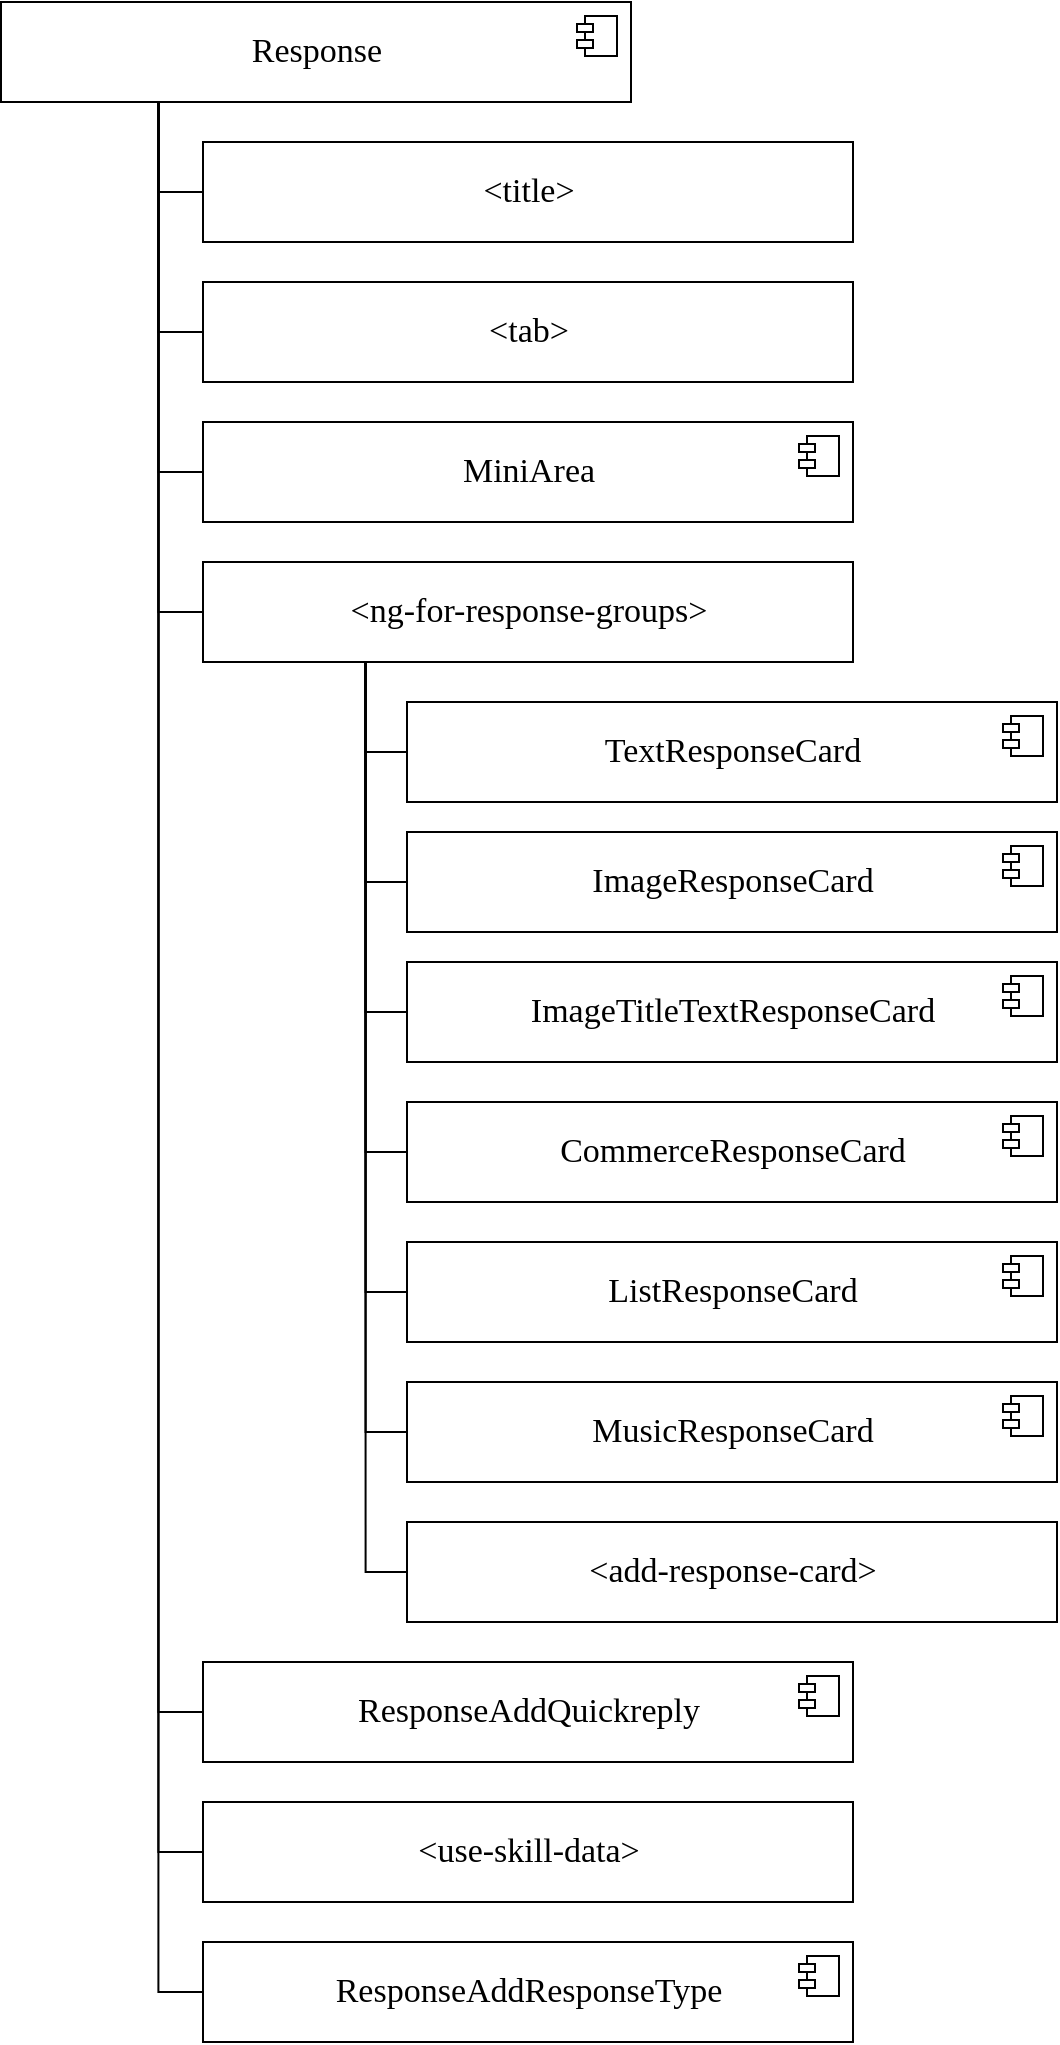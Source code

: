 <mxfile version="10.6.9" type="github"><diagram name="AS IS" id="3HfvE6_46yRzhCIZZ8sb"><mxGraphModel dx="798" dy="775" grid="1" gridSize="10" guides="1" tooltips="1" connect="1" arrows="1" fold="1" page="1" pageScale="1" pageWidth="827" pageHeight="1169" math="0" shadow="0"><root><mxCell id="C_EwebrJXPCAS9xZJQM0-0"/><mxCell id="C_EwebrJXPCAS9xZJQM0-1" parent="C_EwebrJXPCAS9xZJQM0-0"/><mxCell id="C_EwebrJXPCAS9xZJQM0-2" value="&lt;span style=&quot;font-size: 17px;&quot;&gt;MiniArea&lt;/span&gt;" style="html=1;fontStyle=0;fontFamily=Verdana;fontSize=17;" parent="C_EwebrJXPCAS9xZJQM0-1" vertex="1"><mxGeometry x="156.5" y="250" width="325" height="50" as="geometry"/></mxCell><mxCell id="C_EwebrJXPCAS9xZJQM0-3" value="" style="shape=component;jettyWidth=8;jettyHeight=4;fontSize=17;" parent="C_EwebrJXPCAS9xZJQM0-2" vertex="1"><mxGeometry x="1" width="20" height="20" relative="1" as="geometry"><mxPoint x="-27" y="7" as="offset"/></mxGeometry></mxCell><mxCell id="C_EwebrJXPCAS9xZJQM0-4" value="&amp;lt;title&amp;gt;&lt;br style=&quot;font-size: 17px;&quot;&gt;" style="html=1;fontFamily=Verdana;fontSize=17;" parent="C_EwebrJXPCAS9xZJQM0-1" vertex="1"><mxGeometry x="156.5" y="110" width="325" height="50" as="geometry"/></mxCell><mxCell id="C_EwebrJXPCAS9xZJQM0-5" value="&amp;lt;tab&amp;gt;&lt;br style=&quot;font-size: 17px;&quot;&gt;" style="html=1;fontFamily=Verdana;fontSize=17;" parent="C_EwebrJXPCAS9xZJQM0-1" vertex="1"><mxGeometry x="156.5" y="180" width="325" height="50" as="geometry"/></mxCell><mxCell id="C_EwebrJXPCAS9xZJQM0-46" style="edgeStyle=orthogonalEdgeStyle;rounded=0;orthogonalLoop=1;jettySize=auto;html=1;exitX=0.25;exitY=1;exitDx=0;exitDy=0;entryX=0;entryY=0.5;entryDx=0;entryDy=0;endArrow=none;endFill=0;fontFamily=Verdana;fontSize=17;" parent="C_EwebrJXPCAS9xZJQM0-1" source="C_EwebrJXPCAS9xZJQM0-13" target="C_EwebrJXPCAS9xZJQM0-4" edge="1"><mxGeometry relative="1" as="geometry"/></mxCell><mxCell id="C_EwebrJXPCAS9xZJQM0-47" style="edgeStyle=orthogonalEdgeStyle;rounded=0;orthogonalLoop=1;jettySize=auto;html=1;exitX=0.25;exitY=1;exitDx=0;exitDy=0;entryX=0;entryY=0.5;entryDx=0;entryDy=0;endArrow=none;endFill=0;fontFamily=Verdana;fontSize=17;" parent="C_EwebrJXPCAS9xZJQM0-1" source="C_EwebrJXPCAS9xZJQM0-13" target="C_EwebrJXPCAS9xZJQM0-5" edge="1"><mxGeometry relative="1" as="geometry"/></mxCell><mxCell id="C_EwebrJXPCAS9xZJQM0-48" style="edgeStyle=orthogonalEdgeStyle;rounded=0;orthogonalLoop=1;jettySize=auto;html=1;exitX=0.25;exitY=1;exitDx=0;exitDy=0;entryX=0;entryY=0.5;entryDx=0;entryDy=0;endArrow=none;endFill=0;fontFamily=Verdana;fontSize=17;" parent="C_EwebrJXPCAS9xZJQM0-1" source="C_EwebrJXPCAS9xZJQM0-13" target="C_EwebrJXPCAS9xZJQM0-2" edge="1"><mxGeometry relative="1" as="geometry"/></mxCell><mxCell id="C_EwebrJXPCAS9xZJQM0-49" style="edgeStyle=orthogonalEdgeStyle;rounded=0;orthogonalLoop=1;jettySize=auto;html=1;exitX=0.25;exitY=1;exitDx=0;exitDy=0;entryX=0;entryY=0.5;entryDx=0;entryDy=0;endArrow=none;endFill=0;fontFamily=Verdana;fontSize=17;" parent="C_EwebrJXPCAS9xZJQM0-1" source="C_EwebrJXPCAS9xZJQM0-13" target="C_EwebrJXPCAS9xZJQM0-22" edge="1"><mxGeometry relative="1" as="geometry"/></mxCell><mxCell id="C_EwebrJXPCAS9xZJQM0-50" style="edgeStyle=orthogonalEdgeStyle;rounded=0;orthogonalLoop=1;jettySize=auto;html=1;exitX=0.25;exitY=1;exitDx=0;exitDy=0;entryX=0;entryY=0.5;entryDx=0;entryDy=0;endArrow=none;endFill=0;fontFamily=Verdana;fontSize=17;" parent="C_EwebrJXPCAS9xZJQM0-1" source="C_EwebrJXPCAS9xZJQM0-13" target="C_EwebrJXPCAS9xZJQM0-36" edge="1"><mxGeometry relative="1" as="geometry"/></mxCell><mxCell id="C_EwebrJXPCAS9xZJQM0-51" style="edgeStyle=orthogonalEdgeStyle;rounded=0;orthogonalLoop=1;jettySize=auto;html=1;exitX=0.25;exitY=1;exitDx=0;exitDy=0;entryX=0;entryY=0.5;entryDx=0;entryDy=0;endArrow=none;endFill=0;fontFamily=Verdana;fontSize=17;" parent="C_EwebrJXPCAS9xZJQM0-1" source="C_EwebrJXPCAS9xZJQM0-13" target="C_EwebrJXPCAS9xZJQM0-38" edge="1"><mxGeometry relative="1" as="geometry"/></mxCell><mxCell id="C_EwebrJXPCAS9xZJQM0-52" style="edgeStyle=orthogonalEdgeStyle;rounded=0;orthogonalLoop=1;jettySize=auto;html=1;exitX=0.25;exitY=1;exitDx=0;exitDy=0;entryX=0;entryY=0.5;entryDx=0;entryDy=0;endArrow=none;endFill=0;fontFamily=Verdana;fontSize=17;" parent="C_EwebrJXPCAS9xZJQM0-1" source="C_EwebrJXPCAS9xZJQM0-13" target="C_EwebrJXPCAS9xZJQM0-39" edge="1"><mxGeometry relative="1" as="geometry"/></mxCell><mxCell id="C_EwebrJXPCAS9xZJQM0-13" value="&lt;span style=&quot;font-size: 17px;&quot;&gt;Response&lt;br style=&quot;font-size: 17px;&quot;&gt;&lt;/span&gt;" style="html=1;fontStyle=0;fontFamily=Verdana;fontSize=17;" parent="C_EwebrJXPCAS9xZJQM0-1" vertex="1"><mxGeometry x="55.5" y="40" width="315" height="50" as="geometry"/></mxCell><mxCell id="C_EwebrJXPCAS9xZJQM0-14" value="" style="shape=component;jettyWidth=8;jettyHeight=4;fontSize=17;" parent="C_EwebrJXPCAS9xZJQM0-13" vertex="1"><mxGeometry x="1" width="20" height="20" relative="1" as="geometry"><mxPoint x="-27" y="7" as="offset"/></mxGeometry></mxCell><mxCell id="C_EwebrJXPCAS9xZJQM0-15" style="edgeStyle=orthogonalEdgeStyle;rounded=0;orthogonalLoop=1;jettySize=auto;html=1;exitX=0.25;exitY=1;exitDx=0;exitDy=0;entryX=0;entryY=0.5;entryDx=0;entryDy=0;fontFamily=Verdana;endArrow=none;endFill=0;fontSize=17;" parent="C_EwebrJXPCAS9xZJQM0-1" source="C_EwebrJXPCAS9xZJQM0-22" target="C_EwebrJXPCAS9xZJQM0-23" edge="1"><mxGeometry relative="1" as="geometry"/></mxCell><mxCell id="C_EwebrJXPCAS9xZJQM0-16" style="edgeStyle=orthogonalEdgeStyle;rounded=0;orthogonalLoop=1;jettySize=auto;html=1;exitX=0.25;exitY=1;exitDx=0;exitDy=0;endArrow=none;endFill=0;fontFamily=Verdana;entryX=0;entryY=0.5;entryDx=0;entryDy=0;fontSize=17;" parent="C_EwebrJXPCAS9xZJQM0-1" source="C_EwebrJXPCAS9xZJQM0-22" target="C_EwebrJXPCAS9xZJQM0-25" edge="1"><mxGeometry relative="1" as="geometry"><mxPoint x="246.5" y="480" as="targetPoint"/></mxGeometry></mxCell><mxCell id="C_EwebrJXPCAS9xZJQM0-17" style="edgeStyle=orthogonalEdgeStyle;rounded=0;orthogonalLoop=1;jettySize=auto;html=1;exitX=0.25;exitY=1;exitDx=0;exitDy=0;entryX=0;entryY=0.5;entryDx=0;entryDy=0;endArrow=none;endFill=0;fontFamily=Verdana;fontSize=17;" parent="C_EwebrJXPCAS9xZJQM0-1" source="C_EwebrJXPCAS9xZJQM0-22" target="C_EwebrJXPCAS9xZJQM0-27" edge="1"><mxGeometry relative="1" as="geometry"/></mxCell><mxCell id="C_EwebrJXPCAS9xZJQM0-18" style="edgeStyle=orthogonalEdgeStyle;rounded=0;orthogonalLoop=1;jettySize=auto;html=1;exitX=0.25;exitY=1;exitDx=0;exitDy=0;entryX=0;entryY=0.5;entryDx=0;entryDy=0;endArrow=none;endFill=0;fontFamily=Verdana;fontSize=17;" parent="C_EwebrJXPCAS9xZJQM0-1" source="C_EwebrJXPCAS9xZJQM0-22" target="C_EwebrJXPCAS9xZJQM0-29" edge="1"><mxGeometry relative="1" as="geometry"/></mxCell><mxCell id="C_EwebrJXPCAS9xZJQM0-19" style="edgeStyle=orthogonalEdgeStyle;rounded=0;orthogonalLoop=1;jettySize=auto;html=1;exitX=0.25;exitY=1;exitDx=0;exitDy=0;entryX=0;entryY=0.5;entryDx=0;entryDy=0;endArrow=none;endFill=0;fontFamily=Verdana;fontSize=17;" parent="C_EwebrJXPCAS9xZJQM0-1" source="C_EwebrJXPCAS9xZJQM0-22" target="C_EwebrJXPCAS9xZJQM0-31" edge="1"><mxGeometry relative="1" as="geometry"/></mxCell><mxCell id="C_EwebrJXPCAS9xZJQM0-20" style="edgeStyle=orthogonalEdgeStyle;rounded=0;orthogonalLoop=1;jettySize=auto;html=1;exitX=0.25;exitY=1;exitDx=0;exitDy=0;entryX=0;entryY=0.5;entryDx=0;entryDy=0;endArrow=none;endFill=0;fontFamily=Verdana;fontSize=17;" parent="C_EwebrJXPCAS9xZJQM0-1" source="C_EwebrJXPCAS9xZJQM0-22" target="C_EwebrJXPCAS9xZJQM0-33" edge="1"><mxGeometry relative="1" as="geometry"/></mxCell><mxCell id="C_EwebrJXPCAS9xZJQM0-21" style="edgeStyle=orthogonalEdgeStyle;rounded=0;orthogonalLoop=1;jettySize=auto;html=1;exitX=0.25;exitY=1;exitDx=0;exitDy=0;entryX=0;entryY=0.5;entryDx=0;entryDy=0;endArrow=none;endFill=0;fontFamily=Verdana;fontSize=17;" parent="C_EwebrJXPCAS9xZJQM0-1" source="C_EwebrJXPCAS9xZJQM0-22" target="C_EwebrJXPCAS9xZJQM0-35" edge="1"><mxGeometry relative="1" as="geometry"/></mxCell><mxCell id="C_EwebrJXPCAS9xZJQM0-22" value="&lt;span style=&quot;font-size: 17px;&quot;&gt;&amp;lt;ng-for-response-groups&amp;gt;&lt;/span&gt;&lt;br style=&quot;font-size: 17px;&quot;&gt;" style="html=1;fontFamily=Verdana;fontSize=17;" parent="C_EwebrJXPCAS9xZJQM0-1" vertex="1"><mxGeometry x="156.5" y="320" width="325" height="50" as="geometry"/></mxCell><mxCell id="C_EwebrJXPCAS9xZJQM0-23" value="&lt;span style=&quot;font-size: 17px&quot;&gt;TextResponseCard&lt;/span&gt;" style="html=1;fontStyle=0;fontFamily=Verdana;flipV=1;flipH=1;fontSize=17;" parent="C_EwebrJXPCAS9xZJQM0-1" vertex="1"><mxGeometry x="258.5" y="390" width="325" height="50" as="geometry"/></mxCell><mxCell id="C_EwebrJXPCAS9xZJQM0-24" value="" style="shape=component;jettyWidth=8;jettyHeight=4;fontSize=17;" parent="C_EwebrJXPCAS9xZJQM0-23" vertex="1"><mxGeometry x="1" width="20" height="20" relative="1" as="geometry"><mxPoint x="-27" y="7" as="offset"/></mxGeometry></mxCell><mxCell id="C_EwebrJXPCAS9xZJQM0-25" value="&lt;span style=&quot;font-size: 17px&quot;&gt;Image&lt;/span&gt;ResponseCard" style="html=1;fontStyle=0;fontFamily=Verdana;flipV=1;flipH=1;fontSize=17;" parent="C_EwebrJXPCAS9xZJQM0-1" vertex="1"><mxGeometry x="258.5" y="455" width="325" height="50" as="geometry"/></mxCell><mxCell id="C_EwebrJXPCAS9xZJQM0-26" value="" style="shape=component;jettyWidth=8;jettyHeight=4;fontSize=17;" parent="C_EwebrJXPCAS9xZJQM0-25" vertex="1"><mxGeometry x="1" width="20" height="20" relative="1" as="geometry"><mxPoint x="-27" y="7" as="offset"/></mxGeometry></mxCell><mxCell id="C_EwebrJXPCAS9xZJQM0-27" value="&lt;span style=&quot;font-size: 17px&quot;&gt;ImageTitleText&lt;/span&gt;ResponseCard" style="html=1;fontStyle=0;fontFamily=Verdana;flipV=1;flipH=1;fontSize=17;" parent="C_EwebrJXPCAS9xZJQM0-1" vertex="1"><mxGeometry x="258.5" y="520" width="325" height="50" as="geometry"/></mxCell><mxCell id="C_EwebrJXPCAS9xZJQM0-28" value="" style="shape=component;jettyWidth=8;jettyHeight=4;fontSize=17;" parent="C_EwebrJXPCAS9xZJQM0-27" vertex="1"><mxGeometry x="1" width="20" height="20" relative="1" as="geometry"><mxPoint x="-27" y="7" as="offset"/></mxGeometry></mxCell><mxCell id="C_EwebrJXPCAS9xZJQM0-29" value="&lt;span style=&quot;font-size: 17px&quot;&gt;Commerce&lt;/span&gt;ResponseCard" style="html=1;fontStyle=0;fontFamily=Verdana;flipV=1;flipH=1;fontSize=17;" parent="C_EwebrJXPCAS9xZJQM0-1" vertex="1"><mxGeometry x="258.5" y="590" width="325" height="50" as="geometry"/></mxCell><mxCell id="C_EwebrJXPCAS9xZJQM0-30" value="" style="shape=component;jettyWidth=8;jettyHeight=4;fontSize=17;" parent="C_EwebrJXPCAS9xZJQM0-29" vertex="1"><mxGeometry x="1" width="20" height="20" relative="1" as="geometry"><mxPoint x="-27" y="7" as="offset"/></mxGeometry></mxCell><mxCell id="C_EwebrJXPCAS9xZJQM0-31" value="&lt;span style=&quot;font-size: 17px;&quot;&gt;ListResponseCard&lt;/span&gt;" style="html=1;fontStyle=0;fontFamily=Verdana;flipV=1;flipH=1;fontSize=17;" parent="C_EwebrJXPCAS9xZJQM0-1" vertex="1"><mxGeometry x="258.5" y="660" width="325" height="50" as="geometry"/></mxCell><mxCell id="C_EwebrJXPCAS9xZJQM0-32" value="" style="shape=component;jettyWidth=8;jettyHeight=4;fontSize=17;" parent="C_EwebrJXPCAS9xZJQM0-31" vertex="1"><mxGeometry x="1" width="20" height="20" relative="1" as="geometry"><mxPoint x="-27" y="7" as="offset"/></mxGeometry></mxCell><mxCell id="C_EwebrJXPCAS9xZJQM0-33" value="&lt;span style=&quot;font-size: 17px&quot;&gt;Music&lt;/span&gt;ResponseCard" style="html=1;fontStyle=0;fontFamily=Verdana;flipV=1;flipH=1;fontSize=17;" parent="C_EwebrJXPCAS9xZJQM0-1" vertex="1"><mxGeometry x="258.5" y="730" width="325" height="50" as="geometry"/></mxCell><mxCell id="C_EwebrJXPCAS9xZJQM0-34" value="" style="shape=component;jettyWidth=8;jettyHeight=4;fontSize=17;" parent="C_EwebrJXPCAS9xZJQM0-33" vertex="1"><mxGeometry x="1" width="20" height="20" relative="1" as="geometry"><mxPoint x="-27" y="7" as="offset"/></mxGeometry></mxCell><mxCell id="C_EwebrJXPCAS9xZJQM0-35" value="&amp;lt;add-response-card&amp;gt;&lt;br style=&quot;font-size: 17px;&quot;&gt;" style="html=1;fontFamily=Verdana;flipV=1;flipH=1;fontSize=17;" parent="C_EwebrJXPCAS9xZJQM0-1" vertex="1"><mxGeometry x="258.5" y="800" width="325" height="50" as="geometry"/></mxCell><mxCell id="C_EwebrJXPCAS9xZJQM0-36" value="&lt;span style=&quot;font-size: 17px;&quot;&gt;ResponseAddQuickreply&lt;/span&gt;" style="html=1;fontStyle=0;fontFamily=Verdana;flipV=1;flipH=1;fontSize=17;" parent="C_EwebrJXPCAS9xZJQM0-1" vertex="1"><mxGeometry x="156.5" y="870" width="325" height="50" as="geometry"/></mxCell><mxCell id="C_EwebrJXPCAS9xZJQM0-37" value="" style="shape=component;jettyWidth=8;jettyHeight=4;fontSize=17;" parent="C_EwebrJXPCAS9xZJQM0-36" vertex="1"><mxGeometry x="1" width="20" height="20" relative="1" as="geometry"><mxPoint x="-27" y="7" as="offset"/></mxGeometry></mxCell><mxCell id="C_EwebrJXPCAS9xZJQM0-38" value="&amp;lt;use-skill-data&amp;gt;&lt;br style=&quot;font-size: 17px;&quot;&gt;" style="html=1;fontFamily=Verdana;fontSize=17;" parent="C_EwebrJXPCAS9xZJQM0-1" vertex="1"><mxGeometry x="156.5" y="940" width="325" height="50" as="geometry"/></mxCell><mxCell id="C_EwebrJXPCAS9xZJQM0-39" value="&lt;span style=&quot;font-size: 17px;&quot;&gt;ResponseAddResponseType&lt;/span&gt;" style="html=1;fontStyle=0;fontFamily=Verdana;flipV=1;flipH=1;fontSize=17;" parent="C_EwebrJXPCAS9xZJQM0-1" vertex="1"><mxGeometry x="156.5" y="1010" width="325" height="50" as="geometry"/></mxCell><mxCell id="C_EwebrJXPCAS9xZJQM0-40" value="" style="shape=component;jettyWidth=8;jettyHeight=4;fontSize=17;" parent="C_EwebrJXPCAS9xZJQM0-39" vertex="1"><mxGeometry x="1" width="20" height="20" relative="1" as="geometry"><mxPoint x="-27" y="7" as="offset"/></mxGeometry></mxCell></root></mxGraphModel></diagram><diagram name="TO BE" id="PssyAX-9d5EXJJjArD_S"><mxGraphModel dx="798" dy="775" grid="1" gridSize="10" guides="1" tooltips="1" connect="1" arrows="1" fold="1" page="1" pageScale="1" pageWidth="827" pageHeight="1169" math="0" shadow="0"><root><mxCell id="zNJ1NleIrz4jMXVlFYS5-0"/><mxCell id="zNJ1NleIrz4jMXVlFYS5-1" parent="zNJ1NleIrz4jMXVlFYS5-0"/><mxCell id="eaghP2yT5dSXYUvo6fkD-29" style="edgeStyle=orthogonalEdgeStyle;rounded=0;orthogonalLoop=1;jettySize=auto;html=1;exitX=0;exitY=0.75;exitDx=0;exitDy=0;entryX=0;entryY=0.5;entryDx=0;entryDy=0;endArrow=block;endFill=1;fontFamily=Verdana;fontSize=17;dashed=1;curved=1;" parent="zNJ1NleIrz4jMXVlFYS5-1" source="zNJ1NleIrz4jMXVlFYS5-2" target="zNJ1NleIrz4jMXVlFYS5-44" edge="1"><mxGeometry relative="1" as="geometry"/></mxCell><mxCell id="zNJ1NleIrz4jMXVlFYS5-2" value="&lt;span style=&quot;font-size: 17px&quot;&gt;KakaoMiniResponse&lt;/span&gt;" style="html=1;fontStyle=0;fontFamily=Verdana;fontSize=17;" parent="zNJ1NleIrz4jMXVlFYS5-1" vertex="1"><mxGeometry x="156.5" y="250" width="325" height="50" as="geometry"/></mxCell><mxCell id="zNJ1NleIrz4jMXVlFYS5-3" value="" style="shape=component;jettyWidth=8;jettyHeight=4;fontSize=17;" parent="zNJ1NleIrz4jMXVlFYS5-2" vertex="1"><mxGeometry x="1" width="20" height="20" relative="1" as="geometry"><mxPoint x="-27" y="7" as="offset"/></mxGeometry></mxCell><mxCell id="zNJ1NleIrz4jMXVlFYS5-4" value="&amp;lt;title&amp;gt;&lt;br style=&quot;font-size: 17px;&quot;&gt;" style="html=1;fontFamily=Verdana;fontSize=17;" parent="zNJ1NleIrz4jMXVlFYS5-1" vertex="1"><mxGeometry x="156.5" y="110" width="325" height="50" as="geometry"/></mxCell><mxCell id="zNJ1NleIrz4jMXVlFYS5-5" value="&amp;lt;tab&amp;gt;&lt;br style=&quot;font-size: 17px;&quot;&gt;" style="html=1;fontFamily=Verdana;fontSize=17;" parent="zNJ1NleIrz4jMXVlFYS5-1" vertex="1"><mxGeometry x="156.5" y="180" width="325" height="50" as="geometry"/></mxCell><mxCell id="zNJ1NleIrz4jMXVlFYS5-6" style="edgeStyle=orthogonalEdgeStyle;rounded=0;orthogonalLoop=1;jettySize=auto;html=1;exitX=0.25;exitY=1;exitDx=0;exitDy=0;entryX=0;entryY=0.5;entryDx=0;entryDy=0;endArrow=none;endFill=0;fontFamily=Verdana;fontSize=17;" parent="zNJ1NleIrz4jMXVlFYS5-1" source="zNJ1NleIrz4jMXVlFYS5-13" target="zNJ1NleIrz4jMXVlFYS5-4" edge="1"><mxGeometry relative="1" as="geometry"/></mxCell><mxCell id="zNJ1NleIrz4jMXVlFYS5-7" style="edgeStyle=orthogonalEdgeStyle;rounded=0;orthogonalLoop=1;jettySize=auto;html=1;exitX=0.25;exitY=1;exitDx=0;exitDy=0;entryX=0;entryY=0.5;entryDx=0;entryDy=0;endArrow=none;endFill=0;fontFamily=Verdana;fontSize=17;" parent="zNJ1NleIrz4jMXVlFYS5-1" source="zNJ1NleIrz4jMXVlFYS5-13" target="zNJ1NleIrz4jMXVlFYS5-5" edge="1"><mxGeometry relative="1" as="geometry"/></mxCell><mxCell id="zNJ1NleIrz4jMXVlFYS5-8" style="edgeStyle=orthogonalEdgeStyle;rounded=0;orthogonalLoop=1;jettySize=auto;html=1;exitX=0.25;exitY=1;exitDx=0;exitDy=0;entryX=0;entryY=0.5;entryDx=0;entryDy=0;endArrow=none;endFill=0;fontFamily=Verdana;fontSize=17;" parent="zNJ1NleIrz4jMXVlFYS5-1" source="zNJ1NleIrz4jMXVlFYS5-13" target="zNJ1NleIrz4jMXVlFYS5-2" edge="1"><mxGeometry relative="1" as="geometry"/></mxCell><mxCell id="zNJ1NleIrz4jMXVlFYS5-43" style="edgeStyle=orthogonalEdgeStyle;rounded=0;orthogonalLoop=1;jettySize=auto;html=1;exitX=0.25;exitY=1;exitDx=0;exitDy=0;entryX=0;entryY=0.5;entryDx=0;entryDy=0;endArrow=none;endFill=0;fontFamily=Verdana;fontSize=17;" parent="zNJ1NleIrz4jMXVlFYS5-1" source="zNJ1NleIrz4jMXVlFYS5-13" target="zNJ1NleIrz4jMXVlFYS5-41" edge="1"><mxGeometry relative="1" as="geometry"/></mxCell><mxCell id="zNJ1NleIrz4jMXVlFYS5-13" value="&lt;span style=&quot;font-size: 17px;&quot;&gt;Response&lt;br style=&quot;font-size: 17px;&quot;&gt;&lt;/span&gt;" style="html=1;fontStyle=0;fontFamily=Verdana;fontSize=17;" parent="zNJ1NleIrz4jMXVlFYS5-1" vertex="1"><mxGeometry x="55.5" y="40" width="315" height="50" as="geometry"/></mxCell><mxCell id="zNJ1NleIrz4jMXVlFYS5-14" value="" style="shape=component;jettyWidth=8;jettyHeight=4;fontSize=17;" parent="zNJ1NleIrz4jMXVlFYS5-13" vertex="1"><mxGeometry x="1" width="20" height="20" relative="1" as="geometry"><mxPoint x="-27" y="7" as="offset"/></mxGeometry></mxCell><mxCell id="zNJ1NleIrz4jMXVlFYS5-23" value="&lt;span style=&quot;font-size: 17px&quot;&gt;TextResponseCard&lt;/span&gt;" style="html=1;fontStyle=0;fontFamily=Verdana;flipV=1;flipH=1;fontSize=17;" parent="zNJ1NleIrz4jMXVlFYS5-1" vertex="1"><mxGeometry x="156.5" y="1380" width="325" height="50" as="geometry"/></mxCell><mxCell id="zNJ1NleIrz4jMXVlFYS5-24" value="" style="shape=component;jettyWidth=8;jettyHeight=4;fontSize=17;" parent="zNJ1NleIrz4jMXVlFYS5-23" vertex="1"><mxGeometry x="1" width="20" height="20" relative="1" as="geometry"><mxPoint x="-27" y="7" as="offset"/></mxGeometry></mxCell><mxCell id="zNJ1NleIrz4jMXVlFYS5-25" value="&lt;span style=&quot;font-size: 17px&quot;&gt;Image&lt;/span&gt;ResponseCard" style="html=1;fontStyle=0;fontFamily=Verdana;flipV=1;flipH=1;fontSize=17;" parent="zNJ1NleIrz4jMXVlFYS5-1" vertex="1"><mxGeometry x="156.5" y="1445" width="325" height="50" as="geometry"/></mxCell><mxCell id="zNJ1NleIrz4jMXVlFYS5-26" value="" style="shape=component;jettyWidth=8;jettyHeight=4;fontSize=17;" parent="zNJ1NleIrz4jMXVlFYS5-25" vertex="1"><mxGeometry x="1" width="20" height="20" relative="1" as="geometry"><mxPoint x="-27" y="7" as="offset"/></mxGeometry></mxCell><mxCell id="zNJ1NleIrz4jMXVlFYS5-27" value="&lt;span style=&quot;font-size: 17px&quot;&gt;ImageTitleText&lt;/span&gt;ResponseCard" style="html=1;fontStyle=0;fontFamily=Verdana;flipV=1;flipH=1;fontSize=17;" parent="zNJ1NleIrz4jMXVlFYS5-1" vertex="1"><mxGeometry x="156.5" y="1510" width="325" height="50" as="geometry"/></mxCell><mxCell id="zNJ1NleIrz4jMXVlFYS5-28" value="" style="shape=component;jettyWidth=8;jettyHeight=4;fontSize=17;" parent="zNJ1NleIrz4jMXVlFYS5-27" vertex="1"><mxGeometry x="1" width="20" height="20" relative="1" as="geometry"><mxPoint x="-27" y="7" as="offset"/></mxGeometry></mxCell><mxCell id="zNJ1NleIrz4jMXVlFYS5-29" value="&lt;span style=&quot;font-size: 17px&quot;&gt;Commerce&lt;/span&gt;ResponseCard" style="html=1;fontStyle=0;fontFamily=Verdana;flipV=1;flipH=1;fontSize=17;" parent="zNJ1NleIrz4jMXVlFYS5-1" vertex="1"><mxGeometry x="156.5" y="1580" width="325" height="50" as="geometry"/></mxCell><mxCell id="zNJ1NleIrz4jMXVlFYS5-30" value="" style="shape=component;jettyWidth=8;jettyHeight=4;fontSize=17;" parent="zNJ1NleIrz4jMXVlFYS5-29" vertex="1"><mxGeometry x="1" width="20" height="20" relative="1" as="geometry"><mxPoint x="-27" y="7" as="offset"/></mxGeometry></mxCell><mxCell id="zNJ1NleIrz4jMXVlFYS5-31" value="&lt;span style=&quot;font-size: 17px;&quot;&gt;ListResponseCard&lt;/span&gt;" style="html=1;fontStyle=0;fontFamily=Verdana;flipV=1;flipH=1;fontSize=17;" parent="zNJ1NleIrz4jMXVlFYS5-1" vertex="1"><mxGeometry x="156.5" y="1650" width="325" height="50" as="geometry"/></mxCell><mxCell id="zNJ1NleIrz4jMXVlFYS5-32" value="" style="shape=component;jettyWidth=8;jettyHeight=4;fontSize=17;" parent="zNJ1NleIrz4jMXVlFYS5-31" vertex="1"><mxGeometry x="1" width="20" height="20" relative="1" as="geometry"><mxPoint x="-27" y="7" as="offset"/></mxGeometry></mxCell><mxCell id="zNJ1NleIrz4jMXVlFYS5-33" value="&lt;span style=&quot;font-size: 17px&quot;&gt;Music&lt;/span&gt;ResponseCard" style="html=1;fontStyle=0;fontFamily=Verdana;flipV=1;flipH=1;fontSize=17;" parent="zNJ1NleIrz4jMXVlFYS5-1" vertex="1"><mxGeometry x="156.5" y="1720" width="325" height="50" as="geometry"/></mxCell><mxCell id="zNJ1NleIrz4jMXVlFYS5-34" value="" style="shape=component;jettyWidth=8;jettyHeight=4;fontSize=17;" parent="zNJ1NleIrz4jMXVlFYS5-33" vertex="1"><mxGeometry x="1" width="20" height="20" relative="1" as="geometry"><mxPoint x="-27" y="7" as="offset"/></mxGeometry></mxCell><mxCell id="zNJ1NleIrz4jMXVlFYS5-35" value="&amp;lt;add-response-card&amp;gt;&lt;br style=&quot;font-size: 17px;&quot;&gt;" style="html=1;fontFamily=Verdana;flipV=1;flipH=1;fontSize=17;" parent="zNJ1NleIrz4jMXVlFYS5-1" vertex="1"><mxGeometry x="156.5" y="1790" width="325" height="50" as="geometry"/></mxCell><mxCell id="eaghP2yT5dSXYUvo6fkD-36" style="edgeStyle=orthogonalEdgeStyle;curved=1;rounded=0;orthogonalLoop=1;jettySize=auto;html=1;exitX=0;exitY=0.75;exitDx=0;exitDy=0;entryX=0;entryY=0.5;entryDx=0;entryDy=0;dashed=1;endArrow=block;endFill=1;fontFamily=Verdana;fontSize=17;" parent="zNJ1NleIrz4jMXVlFYS5-1" source="zNJ1NleIrz4jMXVlFYS5-41" target="zNJ1NleIrz4jMXVlFYS5-50" edge="1"><mxGeometry relative="1" as="geometry"><Array as="points"><mxPoint x="20" y="358"/><mxPoint x="20" y="645"/></Array></mxGeometry></mxCell><mxCell id="zNJ1NleIrz4jMXVlFYS5-41" value="&lt;span style=&quot;font-size: 17px&quot;&gt;KakaoTalkResponse&lt;/span&gt;" style="html=1;fontStyle=0;fontFamily=Verdana;fontSize=17;" parent="zNJ1NleIrz4jMXVlFYS5-1" vertex="1"><mxGeometry x="156.5" y="320" width="325" height="50" as="geometry"/></mxCell><mxCell id="zNJ1NleIrz4jMXVlFYS5-42" value="" style="shape=component;jettyWidth=8;jettyHeight=4;fontSize=17;" parent="zNJ1NleIrz4jMXVlFYS5-41" vertex="1"><mxGeometry x="1" width="20" height="20" relative="1" as="geometry"><mxPoint x="-27" y="7" as="offset"/></mxGeometry></mxCell><mxCell id="eaghP2yT5dSXYUvo6fkD-13" style="edgeStyle=orthogonalEdgeStyle;rounded=0;orthogonalLoop=1;jettySize=auto;html=1;exitX=0.25;exitY=1;exitDx=0;exitDy=0;entryX=0;entryY=0.5;entryDx=0;entryDy=0;endArrow=none;endFill=0;fontFamily=Verdana;fontSize=17;" parent="zNJ1NleIrz4jMXVlFYS5-1" source="zNJ1NleIrz4jMXVlFYS5-44" target="zNJ1NleIrz4jMXVlFYS5-46" edge="1"><mxGeometry relative="1" as="geometry"/></mxCell><mxCell id="eaghP2yT5dSXYUvo6fkD-14" style="edgeStyle=orthogonalEdgeStyle;rounded=0;orthogonalLoop=1;jettySize=auto;html=1;exitX=0.25;exitY=1;exitDx=0;exitDy=0;entryX=0;entryY=0.5;entryDx=0;entryDy=0;endArrow=none;endFill=0;fontFamily=Verdana;fontSize=17;" parent="zNJ1NleIrz4jMXVlFYS5-1" source="zNJ1NleIrz4jMXVlFYS5-44" target="zNJ1NleIrz4jMXVlFYS5-48" edge="1"><mxGeometry relative="1" as="geometry"/></mxCell><mxCell id="zNJ1NleIrz4jMXVlFYS5-44" value="&lt;span style=&quot;font-size: 17px&quot;&gt;KakaoMiniResponse&lt;/span&gt;" style="html=1;fontStyle=0;fontFamily=Verdana;fontSize=17;" parent="zNJ1NleIrz4jMXVlFYS5-1" vertex="1"><mxGeometry x="55.5" y="400" width="325" height="50" as="geometry"/></mxCell><mxCell id="zNJ1NleIrz4jMXVlFYS5-45" value="" style="shape=component;jettyWidth=8;jettyHeight=4;fontSize=17;" parent="zNJ1NleIrz4jMXVlFYS5-44" vertex="1"><mxGeometry x="1" width="20" height="20" relative="1" as="geometry"><mxPoint x="-27" y="7" as="offset"/></mxGeometry></mxCell><mxCell id="zNJ1NleIrz4jMXVlFYS5-46" value="MiniAreaNew" style="html=1;fontStyle=0;fontFamily=Verdana;fontSize=17;" parent="zNJ1NleIrz4jMXVlFYS5-1" vertex="1"><mxGeometry x="156.5" y="470" width="335" height="50" as="geometry"/></mxCell><mxCell id="zNJ1NleIrz4jMXVlFYS5-47" value="" style="shape=component;jettyWidth=8;jettyHeight=4;fontSize=17;" parent="zNJ1NleIrz4jMXVlFYS5-46" vertex="1"><mxGeometry x="1" width="20" height="20" relative="1" as="geometry"><mxPoint x="-27" y="7" as="offset"/></mxGeometry></mxCell><mxCell id="zNJ1NleIrz4jMXVlFYS5-48" value="MiniAreaItem&lt;br&gt;" style="html=1;fontStyle=0;fontFamily=Verdana;fontSize=17;" parent="zNJ1NleIrz4jMXVlFYS5-1" vertex="1"><mxGeometry x="157" y="538" width="334" height="50" as="geometry"/></mxCell><mxCell id="zNJ1NleIrz4jMXVlFYS5-49" value="" style="shape=component;jettyWidth=8;jettyHeight=4;fontSize=17;" parent="zNJ1NleIrz4jMXVlFYS5-48" vertex="1"><mxGeometry x="1" width="20" height="20" relative="1" as="geometry"><mxPoint x="-27" y="7" as="offset"/></mxGeometry></mxCell><mxCell id="eaghP2yT5dSXYUvo6fkD-15" style="edgeStyle=orthogonalEdgeStyle;rounded=0;orthogonalLoop=1;jettySize=auto;html=1;exitX=0.25;exitY=1;exitDx=0;exitDy=0;entryX=0;entryY=0.5;entryDx=0;entryDy=0;endArrow=none;endFill=0;fontFamily=Verdana;fontSize=17;" parent="zNJ1NleIrz4jMXVlFYS5-1" source="zNJ1NleIrz4jMXVlFYS5-50" target="zNJ1NleIrz4jMXVlFYS5-52" edge="1"><mxGeometry relative="1" as="geometry"/></mxCell><mxCell id="eaghP2yT5dSXYUvo6fkD-16" style="edgeStyle=orthogonalEdgeStyle;rounded=0;orthogonalLoop=1;jettySize=auto;html=1;exitX=0.25;exitY=1;exitDx=0;exitDy=0;entryX=0;entryY=0.5;entryDx=0;entryDy=0;endArrow=none;endFill=0;fontFamily=Verdana;fontSize=17;" parent="zNJ1NleIrz4jMXVlFYS5-1" source="zNJ1NleIrz4jMXVlFYS5-50" target="zNJ1NleIrz4jMXVlFYS5-54" edge="1"><mxGeometry relative="1" as="geometry"/></mxCell><mxCell id="eaghP2yT5dSXYUvo6fkD-17" style="edgeStyle=orthogonalEdgeStyle;rounded=0;orthogonalLoop=1;jettySize=auto;html=1;exitX=0.25;exitY=1;exitDx=0;exitDy=0;entryX=0;entryY=0.5;entryDx=0;entryDy=0;endArrow=none;endFill=0;fontFamily=Verdana;fontSize=17;" parent="zNJ1NleIrz4jMXVlFYS5-1" source="zNJ1NleIrz4jMXVlFYS5-50" target="eaghP2yT5dSXYUvo6fkD-0" edge="1"><mxGeometry relative="1" as="geometry"/></mxCell><mxCell id="zNJ1NleIrz4jMXVlFYS5-50" value="&lt;span style=&quot;font-size: 17px&quot;&gt;KakaoTalkResponse&lt;/span&gt;" style="html=1;fontStyle=0;fontFamily=Verdana;fontSize=17;" parent="zNJ1NleIrz4jMXVlFYS5-1" vertex="1"><mxGeometry x="55.5" y="620" width="325" height="50" as="geometry"/></mxCell><mxCell id="zNJ1NleIrz4jMXVlFYS5-51" value="" style="shape=component;jettyWidth=8;jettyHeight=4;fontSize=17;" parent="zNJ1NleIrz4jMXVlFYS5-50" vertex="1"><mxGeometry x="1" width="20" height="20" relative="1" as="geometry"><mxPoint x="-27" y="7" as="offset"/></mxGeometry></mxCell><mxCell id="eaghP2yT5dSXYUvo6fkD-34" style="edgeStyle=orthogonalEdgeStyle;curved=1;rounded=0;orthogonalLoop=1;jettySize=auto;html=1;exitX=0;exitY=0.75;exitDx=0;exitDy=0;entryX=0;entryY=0.5;entryDx=0;entryDy=0;dashed=1;endArrow=block;endFill=1;fontFamily=Verdana;fontSize=17;" parent="zNJ1NleIrz4jMXVlFYS5-1" source="zNJ1NleIrz4jMXVlFYS5-52" target="eaghP2yT5dSXYUvo6fkD-3" edge="1"><mxGeometry relative="1" as="geometry"/></mxCell><mxCell id="zNJ1NleIrz4jMXVlFYS5-52" value="&lt;span style=&quot;font-size: 17px&quot;&gt;ResponseGroups&lt;/span&gt;" style="html=1;fontStyle=0;fontFamily=Verdana;fontSize=17;" parent="zNJ1NleIrz4jMXVlFYS5-1" vertex="1"><mxGeometry x="156.5" y="695" width="325" height="50" as="geometry"/></mxCell><mxCell id="zNJ1NleIrz4jMXVlFYS5-53" value="" style="shape=component;jettyWidth=8;jettyHeight=4;fontSize=17;" parent="zNJ1NleIrz4jMXVlFYS5-52" vertex="1"><mxGeometry x="1" width="20" height="20" relative="1" as="geometry"><mxPoint x="-27" y="7" as="offset"/></mxGeometry></mxCell><mxCell id="zNJ1NleIrz4jMXVlFYS5-54" value="&lt;span style=&quot;font-size: 17px&quot;&gt;QuickReply&lt;/span&gt;" style="html=1;fontStyle=0;fontFamily=Verdana;fontSize=17;" parent="zNJ1NleIrz4jMXVlFYS5-1" vertex="1"><mxGeometry x="156.5" y="765" width="325" height="50" as="geometry"/></mxCell><mxCell id="zNJ1NleIrz4jMXVlFYS5-55" value="" style="shape=component;jettyWidth=8;jettyHeight=4;fontSize=17;" parent="zNJ1NleIrz4jMXVlFYS5-54" vertex="1"><mxGeometry x="1" width="20" height="20" relative="1" as="geometry"><mxPoint x="-27" y="7" as="offset"/></mxGeometry></mxCell><mxCell id="eaghP2yT5dSXYUvo6fkD-18" style="edgeStyle=orthogonalEdgeStyle;rounded=0;orthogonalLoop=1;jettySize=auto;html=1;exitX=0.25;exitY=1;exitDx=0;exitDy=0;entryX=0;entryY=0.5;entryDx=0;entryDy=0;endArrow=none;endFill=0;fontFamily=Verdana;fontSize=17;" parent="zNJ1NleIrz4jMXVlFYS5-1" source="eaghP2yT5dSXYUvo6fkD-0" target="eaghP2yT5dSXYUvo6fkD-2" edge="1"><mxGeometry relative="1" as="geometry"/></mxCell><mxCell id="eaghP2yT5dSXYUvo6fkD-0" value="&lt;span style=&quot;font-size: 17px&quot;&gt;ResponseTypePanel&lt;/span&gt;" style="html=1;fontStyle=0;fontFamily=Verdana;fontSize=17;" parent="zNJ1NleIrz4jMXVlFYS5-1" vertex="1"><mxGeometry x="156.5" y="835" width="325" height="50" as="geometry"/></mxCell><mxCell id="eaghP2yT5dSXYUvo6fkD-1" value="" style="shape=component;jettyWidth=8;jettyHeight=4;fontSize=17;" parent="eaghP2yT5dSXYUvo6fkD-0" vertex="1"><mxGeometry x="1" width="20" height="20" relative="1" as="geometry"><mxPoint x="-27" y="7" as="offset"/></mxGeometry></mxCell><mxCell id="eaghP2yT5dSXYUvo6fkD-2" value="&amp;lt;use-skill-data&amp;gt;&lt;br style=&quot;font-size: 17px&quot;&gt;" style="html=1;fontFamily=Verdana;fontSize=17;" parent="zNJ1NleIrz4jMXVlFYS5-1" vertex="1"><mxGeometry x="260" y="905" width="325" height="50" as="geometry"/></mxCell><mxCell id="eaghP2yT5dSXYUvo6fkD-19" style="edgeStyle=orthogonalEdgeStyle;rounded=0;orthogonalLoop=1;jettySize=auto;html=1;exitX=0.25;exitY=1;exitDx=0;exitDy=0;entryX=0;entryY=0.5;entryDx=0;entryDy=0;endArrow=none;endFill=0;fontFamily=Verdana;fontSize=17;" parent="zNJ1NleIrz4jMXVlFYS5-1" source="eaghP2yT5dSXYUvo6fkD-3" target="eaghP2yT5dSXYUvo6fkD-5" edge="1"><mxGeometry relative="1" as="geometry"/></mxCell><mxCell id="eaghP2yT5dSXYUvo6fkD-20" style="edgeStyle=orthogonalEdgeStyle;rounded=0;orthogonalLoop=1;jettySize=auto;html=1;exitX=0.25;exitY=1;exitDx=0;exitDy=0;entryX=0;entryY=0.5;entryDx=0;entryDy=0;endArrow=none;endFill=0;fontFamily=Verdana;fontSize=17;" parent="zNJ1NleIrz4jMXVlFYS5-1" source="eaghP2yT5dSXYUvo6fkD-3" target="eaghP2yT5dSXYUvo6fkD-7" edge="1"><mxGeometry relative="1" as="geometry"/></mxCell><mxCell id="eaghP2yT5dSXYUvo6fkD-21" style="edgeStyle=orthogonalEdgeStyle;rounded=0;orthogonalLoop=1;jettySize=auto;html=1;exitX=0.25;exitY=1;exitDx=0;exitDy=0;entryX=0;entryY=0.5;entryDx=0;entryDy=0;endArrow=none;endFill=0;fontFamily=Verdana;fontSize=17;" parent="zNJ1NleIrz4jMXVlFYS5-1" source="eaghP2yT5dSXYUvo6fkD-3" target="eaghP2yT5dSXYUvo6fkD-9" edge="1"><mxGeometry relative="1" as="geometry"/></mxCell><mxCell id="eaghP2yT5dSXYUvo6fkD-3" value="&lt;span style=&quot;font-size: 17px&quot;&gt;ResponseGroups&lt;/span&gt;" style="html=1;fontStyle=0;fontFamily=Verdana;fontSize=17;" parent="zNJ1NleIrz4jMXVlFYS5-1" vertex="1"><mxGeometry x="55.5" y="995" width="325" height="50" as="geometry"/></mxCell><mxCell id="eaghP2yT5dSXYUvo6fkD-4" value="" style="shape=component;jettyWidth=8;jettyHeight=4;fontSize=17;" parent="eaghP2yT5dSXYUvo6fkD-3" vertex="1"><mxGeometry x="1" width="20" height="20" relative="1" as="geometry"><mxPoint x="-27" y="7" as="offset"/></mxGeometry></mxCell><mxCell id="eaghP2yT5dSXYUvo6fkD-35" style="edgeStyle=orthogonalEdgeStyle;curved=1;rounded=0;orthogonalLoop=1;jettySize=auto;html=1;exitX=0;exitY=0.75;exitDx=0;exitDy=0;entryX=0;entryY=0.5;entryDx=0;entryDy=0;dashed=1;endArrow=block;endFill=1;fontFamily=Verdana;fontSize=17;" parent="zNJ1NleIrz4jMXVlFYS5-1" source="eaghP2yT5dSXYUvo6fkD-7" target="eaghP2yT5dSXYUvo6fkD-11" edge="1"><mxGeometry relative="1" as="geometry"/></mxCell><mxCell id="eaghP2yT5dSXYUvo6fkD-5" value="&lt;span style=&quot;font-size: 17px&quot;&gt;ResponseGroupSetting&lt;br&gt;&lt;/span&gt;" style="html=1;fontStyle=0;fontFamily=Verdana;fontSize=17;" parent="zNJ1NleIrz4jMXVlFYS5-1" vertex="1"><mxGeometry x="161.5" y="1075" width="325" height="50" as="geometry"/></mxCell><mxCell id="eaghP2yT5dSXYUvo6fkD-6" value="" style="shape=component;jettyWidth=8;jettyHeight=4;fontSize=17;" parent="eaghP2yT5dSXYUvo6fkD-5" vertex="1"><mxGeometry x="1" width="20" height="20" relative="1" as="geometry"><mxPoint x="-27" y="7" as="offset"/></mxGeometry></mxCell><mxCell id="eaghP2yT5dSXYUvo6fkD-7" value="&lt;span style=&quot;font-size: 17px&quot;&gt;ResponseCards&lt;br&gt;&lt;/span&gt;" style="html=1;fontStyle=0;fontFamily=Verdana;fontSize=17;" parent="zNJ1NleIrz4jMXVlFYS5-1" vertex="1"><mxGeometry x="162" y="1145" width="325" height="50" as="geometry"/></mxCell><mxCell id="eaghP2yT5dSXYUvo6fkD-8" value="" style="shape=component;jettyWidth=8;jettyHeight=4;fontSize=17;" parent="eaghP2yT5dSXYUvo6fkD-7" vertex="1"><mxGeometry x="1" width="20" height="20" relative="1" as="geometry"><mxPoint x="-27" y="7" as="offset"/></mxGeometry></mxCell><mxCell id="eaghP2yT5dSXYUvo6fkD-9" value="&lt;span style=&quot;font-size: 17px&quot;&gt;ResponseGroupPanel&lt;br&gt;&lt;/span&gt;" style="html=1;fontStyle=0;fontFamily=Verdana;fontSize=17;" parent="zNJ1NleIrz4jMXVlFYS5-1" vertex="1"><mxGeometry x="162" y="1215" width="325" height="50" as="geometry"/></mxCell><mxCell id="eaghP2yT5dSXYUvo6fkD-10" value="" style="shape=component;jettyWidth=8;jettyHeight=4;fontSize=17;" parent="eaghP2yT5dSXYUvo6fkD-9" vertex="1"><mxGeometry x="1" width="20" height="20" relative="1" as="geometry"><mxPoint x="-27" y="7" as="offset"/></mxGeometry></mxCell><mxCell id="eaghP2yT5dSXYUvo6fkD-22" style="edgeStyle=orthogonalEdgeStyle;rounded=0;orthogonalLoop=1;jettySize=auto;html=1;exitX=0.25;exitY=1;exitDx=0;exitDy=0;entryX=0;entryY=0.5;entryDx=0;entryDy=0;endArrow=none;endFill=0;fontFamily=Verdana;fontSize=17;" parent="zNJ1NleIrz4jMXVlFYS5-1" source="eaghP2yT5dSXYUvo6fkD-11" target="zNJ1NleIrz4jMXVlFYS5-23" edge="1"><mxGeometry relative="1" as="geometry"/></mxCell><mxCell id="eaghP2yT5dSXYUvo6fkD-23" style="edgeStyle=orthogonalEdgeStyle;rounded=0;orthogonalLoop=1;jettySize=auto;html=1;exitX=0.25;exitY=1;exitDx=0;exitDy=0;entryX=0;entryY=0.5;entryDx=0;entryDy=0;endArrow=none;endFill=0;fontFamily=Verdana;fontSize=17;" parent="zNJ1NleIrz4jMXVlFYS5-1" source="eaghP2yT5dSXYUvo6fkD-11" target="zNJ1NleIrz4jMXVlFYS5-25" edge="1"><mxGeometry relative="1" as="geometry"/></mxCell><mxCell id="eaghP2yT5dSXYUvo6fkD-24" style="edgeStyle=orthogonalEdgeStyle;rounded=0;orthogonalLoop=1;jettySize=auto;html=1;exitX=0.25;exitY=1;exitDx=0;exitDy=0;entryX=0;entryY=0.5;entryDx=0;entryDy=0;endArrow=none;endFill=0;fontFamily=Verdana;fontSize=17;" parent="zNJ1NleIrz4jMXVlFYS5-1" source="eaghP2yT5dSXYUvo6fkD-11" target="zNJ1NleIrz4jMXVlFYS5-27" edge="1"><mxGeometry relative="1" as="geometry"/></mxCell><mxCell id="eaghP2yT5dSXYUvo6fkD-25" style="edgeStyle=orthogonalEdgeStyle;rounded=0;orthogonalLoop=1;jettySize=auto;html=1;exitX=0.25;exitY=1;exitDx=0;exitDy=0;entryX=0;entryY=0.5;entryDx=0;entryDy=0;endArrow=none;endFill=0;fontFamily=Verdana;fontSize=17;" parent="zNJ1NleIrz4jMXVlFYS5-1" source="eaghP2yT5dSXYUvo6fkD-11" target="zNJ1NleIrz4jMXVlFYS5-29" edge="1"><mxGeometry relative="1" as="geometry"/></mxCell><mxCell id="eaghP2yT5dSXYUvo6fkD-26" style="edgeStyle=orthogonalEdgeStyle;rounded=0;orthogonalLoop=1;jettySize=auto;html=1;exitX=0.25;exitY=1;exitDx=0;exitDy=0;entryX=0;entryY=0.5;entryDx=0;entryDy=0;endArrow=none;endFill=0;fontFamily=Verdana;fontSize=17;" parent="zNJ1NleIrz4jMXVlFYS5-1" source="eaghP2yT5dSXYUvo6fkD-11" target="zNJ1NleIrz4jMXVlFYS5-31" edge="1"><mxGeometry relative="1" as="geometry"/></mxCell><mxCell id="eaghP2yT5dSXYUvo6fkD-27" style="edgeStyle=orthogonalEdgeStyle;rounded=0;orthogonalLoop=1;jettySize=auto;html=1;exitX=0.25;exitY=1;exitDx=0;exitDy=0;entryX=0;entryY=0.5;entryDx=0;entryDy=0;endArrow=none;endFill=0;fontFamily=Verdana;fontSize=17;" parent="zNJ1NleIrz4jMXVlFYS5-1" source="eaghP2yT5dSXYUvo6fkD-11" target="zNJ1NleIrz4jMXVlFYS5-33" edge="1"><mxGeometry relative="1" as="geometry"/></mxCell><mxCell id="eaghP2yT5dSXYUvo6fkD-28" style="edgeStyle=orthogonalEdgeStyle;rounded=0;orthogonalLoop=1;jettySize=auto;html=1;exitX=0.25;exitY=1;exitDx=0;exitDy=0;entryX=0;entryY=0.5;entryDx=0;entryDy=0;endArrow=none;endFill=0;fontFamily=Verdana;fontSize=17;" parent="zNJ1NleIrz4jMXVlFYS5-1" source="eaghP2yT5dSXYUvo6fkD-11" target="zNJ1NleIrz4jMXVlFYS5-35" edge="1"><mxGeometry relative="1" as="geometry"/></mxCell><mxCell id="eaghP2yT5dSXYUvo6fkD-11" value="&lt;span style=&quot;font-size: 17px&quot;&gt;ResponseCards&lt;br&gt;&lt;/span&gt;" style="html=1;fontStyle=0;fontFamily=Verdana;fontSize=17;" parent="zNJ1NleIrz4jMXVlFYS5-1" vertex="1"><mxGeometry x="55.5" y="1310" width="325" height="50" as="geometry"/></mxCell><mxCell id="eaghP2yT5dSXYUvo6fkD-12" value="" style="shape=component;jettyWidth=8;jettyHeight=4;fontSize=17;" parent="eaghP2yT5dSXYUvo6fkD-11" vertex="1"><mxGeometry x="1" width="20" height="20" relative="1" as="geometry"><mxPoint x="-27" y="7" as="offset"/></mxGeometry></mxCell></root></mxGraphModel></diagram><diagram name="Copy of Page-1" id="zff8R2DQvCP6xMyig2x3"><mxGraphModel dx="656" dy="912" grid="1" gridSize="10" guides="1" tooltips="1" connect="1" arrows="1" fold="1" page="1" pageScale="1" pageWidth="827" pageHeight="1169" math="0" shadow="0"><root><mxCell id="JGw3LL7fAuqljAelPhb2-0"/><mxCell id="JGw3LL7fAuqljAelPhb2-1" parent="JGw3LL7fAuqljAelPhb2-0"/><mxCell id="JGw3LL7fAuqljAelPhb2-2" value="&lt;span&gt;MiniArea&lt;/span&gt;" style="html=1;fontStyle=0;fontFamily=Verdana;" vertex="1" parent="JGw3LL7fAuqljAelPhb2-1"><mxGeometry x="290" y="180" width="250" height="50" as="geometry"/></mxCell><mxCell id="JGw3LL7fAuqljAelPhb2-3" value="" style="shape=component;jettyWidth=8;jettyHeight=4;" vertex="1" parent="JGw3LL7fAuqljAelPhb2-2"><mxGeometry x="1" width="20" height="20" relative="1" as="geometry"><mxPoint x="-27" y="7" as="offset"/></mxGeometry></mxCell><mxCell id="JGw3LL7fAuqljAelPhb2-4" value="&amp;lt;title&amp;gt;&lt;br&gt;" style="html=1;fontFamily=Verdana;" vertex="1" parent="JGw3LL7fAuqljAelPhb2-1"><mxGeometry x="290" y="40" width="250" height="50" as="geometry"/></mxCell><mxCell id="JGw3LL7fAuqljAelPhb2-5" value="&amp;lt;tab&amp;gt;&lt;br&gt;" style="html=1;fontFamily=Verdana;" vertex="1" parent="JGw3LL7fAuqljAelPhb2-1"><mxGeometry x="290" y="110" width="250" height="50" as="geometry"/></mxCell><mxCell id="JGw3LL7fAuqljAelPhb2-34" style="edgeStyle=orthogonalEdgeStyle;rounded=0;orthogonalLoop=1;jettySize=auto;html=1;exitX=1;exitY=0.5;exitDx=0;exitDy=0;entryX=0;entryY=0.5;entryDx=0;entryDy=0;endArrow=none;endFill=0;fontFamily=Verdana;" edge="1" parent="JGw3LL7fAuqljAelPhb2-1" source="JGw3LL7fAuqljAelPhb2-6" target="JGw3LL7fAuqljAelPhb2-4"><mxGeometry relative="1" as="geometry"/></mxCell><mxCell id="JGw3LL7fAuqljAelPhb2-35" style="edgeStyle=orthogonalEdgeStyle;rounded=0;orthogonalLoop=1;jettySize=auto;html=1;exitX=1;exitY=0.5;exitDx=0;exitDy=0;entryX=0;entryY=0.5;entryDx=0;entryDy=0;endArrow=none;endFill=0;fontFamily=Verdana;" edge="1" parent="JGw3LL7fAuqljAelPhb2-1" source="JGw3LL7fAuqljAelPhb2-6" target="JGw3LL7fAuqljAelPhb2-5"><mxGeometry relative="1" as="geometry"/></mxCell><mxCell id="JGw3LL7fAuqljAelPhb2-36" style="edgeStyle=orthogonalEdgeStyle;rounded=0;orthogonalLoop=1;jettySize=auto;html=1;exitX=1;exitY=0.5;exitDx=0;exitDy=0;entryX=0;entryY=0.5;entryDx=0;entryDy=0;endArrow=none;endFill=0;fontFamily=Verdana;" edge="1" parent="JGw3LL7fAuqljAelPhb2-1" source="JGw3LL7fAuqljAelPhb2-6" target="JGw3LL7fAuqljAelPhb2-2"><mxGeometry relative="1" as="geometry"/></mxCell><mxCell id="JGw3LL7fAuqljAelPhb2-37" style="edgeStyle=orthogonalEdgeStyle;rounded=0;orthogonalLoop=1;jettySize=auto;html=1;exitX=1;exitY=0.5;exitDx=0;exitDy=0;entryX=0;entryY=0.5;entryDx=0;entryDy=0;endArrow=none;endFill=0;fontFamily=Verdana;" edge="1" parent="JGw3LL7fAuqljAelPhb2-1" source="JGw3LL7fAuqljAelPhb2-6" target="JGw3LL7fAuqljAelPhb2-8"><mxGeometry relative="1" as="geometry"/></mxCell><mxCell id="JGw3LL7fAuqljAelPhb2-38" style="edgeStyle=orthogonalEdgeStyle;rounded=0;orthogonalLoop=1;jettySize=auto;html=1;exitX=1;exitY=0.5;exitDx=0;exitDy=0;entryX=0;entryY=0.5;entryDx=0;entryDy=0;endArrow=none;endFill=0;fontFamily=Verdana;" edge="1" parent="JGw3LL7fAuqljAelPhb2-1" source="JGw3LL7fAuqljAelPhb2-6" target="JGw3LL7fAuqljAelPhb2-22"><mxGeometry relative="1" as="geometry"/></mxCell><mxCell id="JGw3LL7fAuqljAelPhb2-39" style="edgeStyle=orthogonalEdgeStyle;rounded=0;orthogonalLoop=1;jettySize=auto;html=1;exitX=1;exitY=0.5;exitDx=0;exitDy=0;entryX=0;entryY=0.5;entryDx=0;entryDy=0;endArrow=none;endFill=0;fontFamily=Verdana;" edge="1" parent="JGw3LL7fAuqljAelPhb2-1" source="JGw3LL7fAuqljAelPhb2-6" target="JGw3LL7fAuqljAelPhb2-24"><mxGeometry relative="1" as="geometry"/></mxCell><mxCell id="JGw3LL7fAuqljAelPhb2-40" style="edgeStyle=orthogonalEdgeStyle;rounded=0;orthogonalLoop=1;jettySize=auto;html=1;exitX=1;exitY=0.5;exitDx=0;exitDy=0;entryX=0;entryY=0.5;entryDx=0;entryDy=0;endArrow=none;endFill=0;fontFamily=Verdana;" edge="1" parent="JGw3LL7fAuqljAelPhb2-1" source="JGw3LL7fAuqljAelPhb2-6" target="JGw3LL7fAuqljAelPhb2-25"><mxGeometry relative="1" as="geometry"/></mxCell><mxCell id="JGw3LL7fAuqljAelPhb2-6" value="&lt;span&gt;Response&lt;br&gt;&lt;/span&gt;" style="html=1;fontStyle=0;fontFamily=Verdana;" vertex="1" parent="JGw3LL7fAuqljAelPhb2-1"><mxGeometry x="30" y="500" width="185" height="50" as="geometry"/></mxCell><mxCell id="JGw3LL7fAuqljAelPhb2-7" value="" style="shape=component;jettyWidth=8;jettyHeight=4;" vertex="1" parent="JGw3LL7fAuqljAelPhb2-6"><mxGeometry x="1" width="20" height="20" relative="1" as="geometry"><mxPoint x="-27" y="7" as="offset"/></mxGeometry></mxCell><mxCell id="JGw3LL7fAuqljAelPhb2-27" style="edgeStyle=orthogonalEdgeStyle;rounded=0;orthogonalLoop=1;jettySize=auto;html=1;exitX=0.25;exitY=1;exitDx=0;exitDy=0;entryX=0;entryY=0.5;entryDx=0;entryDy=0;fontFamily=Verdana;endArrow=none;endFill=0;" edge="1" parent="JGw3LL7fAuqljAelPhb2-1" source="JGw3LL7fAuqljAelPhb2-8" target="JGw3LL7fAuqljAelPhb2-9"><mxGeometry relative="1" as="geometry"/></mxCell><mxCell id="JGw3LL7fAuqljAelPhb2-28" style="edgeStyle=orthogonalEdgeStyle;rounded=0;orthogonalLoop=1;jettySize=auto;html=1;exitX=0.25;exitY=1;exitDx=0;exitDy=0;endArrow=none;endFill=0;fontFamily=Verdana;entryX=0;entryY=0.5;entryDx=0;entryDy=0;" edge="1" parent="JGw3LL7fAuqljAelPhb2-1" source="JGw3LL7fAuqljAelPhb2-8" target="JGw3LL7fAuqljAelPhb2-11"><mxGeometry relative="1" as="geometry"><mxPoint x="380" y="410" as="targetPoint"/></mxGeometry></mxCell><mxCell id="JGw3LL7fAuqljAelPhb2-29" style="edgeStyle=orthogonalEdgeStyle;rounded=0;orthogonalLoop=1;jettySize=auto;html=1;exitX=0.25;exitY=1;exitDx=0;exitDy=0;entryX=0;entryY=0.5;entryDx=0;entryDy=0;endArrow=none;endFill=0;fontFamily=Verdana;" edge="1" parent="JGw3LL7fAuqljAelPhb2-1" source="JGw3LL7fAuqljAelPhb2-8" target="JGw3LL7fAuqljAelPhb2-13"><mxGeometry relative="1" as="geometry"/></mxCell><mxCell id="JGw3LL7fAuqljAelPhb2-30" style="edgeStyle=orthogonalEdgeStyle;rounded=0;orthogonalLoop=1;jettySize=auto;html=1;exitX=0.25;exitY=1;exitDx=0;exitDy=0;entryX=0;entryY=0.5;entryDx=0;entryDy=0;endArrow=none;endFill=0;fontFamily=Verdana;" edge="1" parent="JGw3LL7fAuqljAelPhb2-1" source="JGw3LL7fAuqljAelPhb2-8" target="JGw3LL7fAuqljAelPhb2-15"><mxGeometry relative="1" as="geometry"/></mxCell><mxCell id="JGw3LL7fAuqljAelPhb2-31" style="edgeStyle=orthogonalEdgeStyle;rounded=0;orthogonalLoop=1;jettySize=auto;html=1;exitX=0.25;exitY=1;exitDx=0;exitDy=0;entryX=0;entryY=0.5;entryDx=0;entryDy=0;endArrow=none;endFill=0;fontFamily=Verdana;" edge="1" parent="JGw3LL7fAuqljAelPhb2-1" source="JGw3LL7fAuqljAelPhb2-8" target="JGw3LL7fAuqljAelPhb2-17"><mxGeometry relative="1" as="geometry"/></mxCell><mxCell id="JGw3LL7fAuqljAelPhb2-32" style="edgeStyle=orthogonalEdgeStyle;rounded=0;orthogonalLoop=1;jettySize=auto;html=1;exitX=0.25;exitY=1;exitDx=0;exitDy=0;entryX=0;entryY=0.5;entryDx=0;entryDy=0;endArrow=none;endFill=0;fontFamily=Verdana;" edge="1" parent="JGw3LL7fAuqljAelPhb2-1" source="JGw3LL7fAuqljAelPhb2-8" target="JGw3LL7fAuqljAelPhb2-19"><mxGeometry relative="1" as="geometry"/></mxCell><mxCell id="JGw3LL7fAuqljAelPhb2-33" style="edgeStyle=orthogonalEdgeStyle;rounded=0;orthogonalLoop=1;jettySize=auto;html=1;exitX=0.25;exitY=1;exitDx=0;exitDy=0;entryX=0;entryY=0.5;entryDx=0;entryDy=0;endArrow=none;endFill=0;fontFamily=Verdana;" edge="1" parent="JGw3LL7fAuqljAelPhb2-1" source="JGw3LL7fAuqljAelPhb2-8" target="JGw3LL7fAuqljAelPhb2-21"><mxGeometry relative="1" as="geometry"/></mxCell><mxCell id="JGw3LL7fAuqljAelPhb2-8" value="&lt;span&gt;&amp;lt;ng-for-response-groups&amp;gt;&lt;/span&gt;&lt;br&gt;" style="html=1;fontFamily=Verdana;" vertex="1" parent="JGw3LL7fAuqljAelPhb2-1"><mxGeometry x="290" y="250" width="250" height="50" as="geometry"/></mxCell><mxCell id="JGw3LL7fAuqljAelPhb2-9" value="&lt;span&gt;MusicResponseCard&lt;/span&gt;" style="html=1;fontStyle=0;fontFamily=Verdana;flipV=1;flipH=1;" vertex="1" parent="JGw3LL7fAuqljAelPhb2-1"><mxGeometry x="390" y="320" width="250" height="50" as="geometry"/></mxCell><mxCell id="JGw3LL7fAuqljAelPhb2-10" value="" style="shape=component;jettyWidth=8;jettyHeight=4;" vertex="1" parent="JGw3LL7fAuqljAelPhb2-9"><mxGeometry x="1" width="20" height="20" relative="1" as="geometry"><mxPoint x="-27" y="7" as="offset"/></mxGeometry></mxCell><mxCell id="JGw3LL7fAuqljAelPhb2-11" value="&lt;span&gt;TextResponseCard&lt;/span&gt;" style="html=1;fontStyle=0;fontFamily=Verdana;flipV=1;flipH=1;" vertex="1" parent="JGw3LL7fAuqljAelPhb2-1"><mxGeometry x="390" y="385" width="250" height="50" as="geometry"/></mxCell><mxCell id="JGw3LL7fAuqljAelPhb2-12" value="" style="shape=component;jettyWidth=8;jettyHeight=4;" vertex="1" parent="JGw3LL7fAuqljAelPhb2-11"><mxGeometry x="1" width="20" height="20" relative="1" as="geometry"><mxPoint x="-27" y="7" as="offset"/></mxGeometry></mxCell><mxCell id="JGw3LL7fAuqljAelPhb2-13" value="&lt;span&gt;CommerceResponseCard&lt;/span&gt;" style="html=1;fontStyle=0;fontFamily=Verdana;flipV=1;flipH=1;" vertex="1" parent="JGw3LL7fAuqljAelPhb2-1"><mxGeometry x="390" y="450" width="250" height="50" as="geometry"/></mxCell><mxCell id="JGw3LL7fAuqljAelPhb2-14" value="" style="shape=component;jettyWidth=8;jettyHeight=4;" vertex="1" parent="JGw3LL7fAuqljAelPhb2-13"><mxGeometry x="1" width="20" height="20" relative="1" as="geometry"><mxPoint x="-27" y="7" as="offset"/></mxGeometry></mxCell><mxCell id="JGw3LL7fAuqljAelPhb2-15" value="&lt;span&gt;ImageResponseCard&lt;/span&gt;" style="html=1;fontStyle=0;fontFamily=Verdana;flipV=1;flipH=1;" vertex="1" parent="JGw3LL7fAuqljAelPhb2-1"><mxGeometry x="390" y="520" width="250" height="50" as="geometry"/></mxCell><mxCell id="JGw3LL7fAuqljAelPhb2-16" value="" style="shape=component;jettyWidth=8;jettyHeight=4;" vertex="1" parent="JGw3LL7fAuqljAelPhb2-15"><mxGeometry x="1" width="20" height="20" relative="1" as="geometry"><mxPoint x="-27" y="7" as="offset"/></mxGeometry></mxCell><mxCell id="JGw3LL7fAuqljAelPhb2-17" value="&lt;span&gt;ListResponseCard&lt;/span&gt;" style="html=1;fontStyle=0;fontFamily=Verdana;flipV=1;flipH=1;" vertex="1" parent="JGw3LL7fAuqljAelPhb2-1"><mxGeometry x="390" y="590" width="250" height="50" as="geometry"/></mxCell><mxCell id="JGw3LL7fAuqljAelPhb2-18" value="" style="shape=component;jettyWidth=8;jettyHeight=4;" vertex="1" parent="JGw3LL7fAuqljAelPhb2-17"><mxGeometry x="1" width="20" height="20" relative="1" as="geometry"><mxPoint x="-27" y="7" as="offset"/></mxGeometry></mxCell><mxCell id="JGw3LL7fAuqljAelPhb2-19" value="&lt;span&gt;ImageTitleTextResponseCard&lt;/span&gt;" style="html=1;fontStyle=0;fontFamily=Verdana;flipV=1;flipH=1;" vertex="1" parent="JGw3LL7fAuqljAelPhb2-1"><mxGeometry x="390" y="660" width="250" height="50" as="geometry"/></mxCell><mxCell id="JGw3LL7fAuqljAelPhb2-20" value="" style="shape=component;jettyWidth=8;jettyHeight=4;" vertex="1" parent="JGw3LL7fAuqljAelPhb2-19"><mxGeometry x="1" width="20" height="20" relative="1" as="geometry"><mxPoint x="-27" y="7" as="offset"/></mxGeometry></mxCell><mxCell id="JGw3LL7fAuqljAelPhb2-21" value="&amp;lt;add-response-card&amp;gt;&lt;br&gt;" style="html=1;fontFamily=Verdana;flipV=1;flipH=1;" vertex="1" parent="JGw3LL7fAuqljAelPhb2-1"><mxGeometry x="390" y="730" width="250" height="50" as="geometry"/></mxCell><mxCell id="JGw3LL7fAuqljAelPhb2-22" value="&lt;span&gt;ResponseAddQuickreply&lt;/span&gt;" style="html=1;fontStyle=0;fontFamily=Verdana;flipV=1;flipH=1;" vertex="1" parent="JGw3LL7fAuqljAelPhb2-1"><mxGeometry x="290" y="800" width="250" height="50" as="geometry"/></mxCell><mxCell id="JGw3LL7fAuqljAelPhb2-23" value="" style="shape=component;jettyWidth=8;jettyHeight=4;" vertex="1" parent="JGw3LL7fAuqljAelPhb2-22"><mxGeometry x="1" width="20" height="20" relative="1" as="geometry"><mxPoint x="-27" y="7" as="offset"/></mxGeometry></mxCell><mxCell id="JGw3LL7fAuqljAelPhb2-24" value="&amp;lt;use-skill-data&amp;gt;&lt;br&gt;" style="html=1;fontFamily=Verdana;" vertex="1" parent="JGw3LL7fAuqljAelPhb2-1"><mxGeometry x="290" y="870" width="250" height="50" as="geometry"/></mxCell><mxCell id="JGw3LL7fAuqljAelPhb2-25" value="&lt;span&gt;ResponseAddResponseType&lt;/span&gt;" style="html=1;fontStyle=0;fontFamily=Verdana;flipV=1;flipH=1;" vertex="1" parent="JGw3LL7fAuqljAelPhb2-1"><mxGeometry x="290" y="940" width="250" height="50" as="geometry"/></mxCell><mxCell id="JGw3LL7fAuqljAelPhb2-26" value="" style="shape=component;jettyWidth=8;jettyHeight=4;" vertex="1" parent="JGw3LL7fAuqljAelPhb2-25"><mxGeometry x="1" width="20" height="20" relative="1" as="geometry"><mxPoint x="-27" y="7" as="offset"/></mxGeometry></mxCell></root></mxGraphModel></diagram><diagram id="sHvE_CgAT4WyM722iG30" name="Page-1"><mxGraphModel dx="1654" dy="1107" grid="1" gridSize="10" guides="1" tooltips="1" connect="1" arrows="1" fold="1" page="1" pageScale="1" pageWidth="827" pageHeight="1169" math="0" shadow="0"><root><mxCell id="0"/><mxCell id="1" parent="0"/><mxCell id="fVrx1E3wMvsrsxmTTSm1-2" value="&lt;span&gt;MiniArea&lt;/span&gt;" style="html=1;fontStyle=0;fontFamily=Verdana;" vertex="1" parent="1"><mxGeometry x="293" y="160" width="120" height="50" as="geometry"/></mxCell><mxCell id="fVrx1E3wMvsrsxmTTSm1-3" value="" style="shape=component;jettyWidth=8;jettyHeight=4;" vertex="1" parent="fVrx1E3wMvsrsxmTTSm1-2"><mxGeometry x="1" width="20" height="20" relative="1" as="geometry"><mxPoint x="-27" y="7" as="offset"/></mxGeometry></mxCell><mxCell id="fVrx1E3wMvsrsxmTTSm1-5" value="&amp;lt;title&amp;gt;&lt;br&gt;" style="html=1;fontFamily=Verdana;" vertex="1" parent="1"><mxGeometry x="100" y="160" width="80" height="50" as="geometry"/></mxCell><mxCell id="fVrx1E3wMvsrsxmTTSm1-6" value="&amp;lt;tab&amp;gt;&lt;br&gt;" style="html=1;fontFamily=Verdana;" vertex="1" parent="1"><mxGeometry x="198" y="160" width="80" height="50" as="geometry"/></mxCell><mxCell id="fVrx1E3wMvsrsxmTTSm1-8" value="&lt;span&gt;Response&lt;br&gt;&lt;/span&gt;" style="html=1;fontStyle=0;fontFamily=Verdana;" vertex="1" parent="1"><mxGeometry x="415" y="30" width="125" height="50" as="geometry"/></mxCell><mxCell id="fVrx1E3wMvsrsxmTTSm1-9" value="" style="shape=component;jettyWidth=8;jettyHeight=4;" vertex="1" parent="fVrx1E3wMvsrsxmTTSm1-8"><mxGeometry x="1" width="20" height="20" relative="1" as="geometry"><mxPoint x="-27" y="7" as="offset"/></mxGeometry></mxCell><mxCell id="fVrx1E3wMvsrsxmTTSm1-12" value="&lt;span&gt;&amp;lt;ng-for-response-groups&amp;gt;&lt;/span&gt;&lt;br&gt;" style="html=1;fontFamily=Verdana;" vertex="1" parent="1"><mxGeometry x="440" y="160" width="200" height="50" as="geometry"/></mxCell><mxCell id="fVrx1E3wMvsrsxmTTSm1-14" value="&lt;span&gt;MusicResponseCard&lt;/span&gt;" style="html=1;fontStyle=0;fontFamily=Verdana;flipV=1;flipH=1;" vertex="1" parent="1"><mxGeometry x="470" y="230" width="250" height="50" as="geometry"/></mxCell><mxCell id="fVrx1E3wMvsrsxmTTSm1-15" value="" style="shape=component;jettyWidth=8;jettyHeight=4;" vertex="1" parent="fVrx1E3wMvsrsxmTTSm1-14"><mxGeometry x="1" width="20" height="20" relative="1" as="geometry"><mxPoint x="-27" y="7" as="offset"/></mxGeometry></mxCell><mxCell id="fVrx1E3wMvsrsxmTTSm1-16" value="&lt;span&gt;TextResponseCard&lt;/span&gt;" style="html=1;fontStyle=0;fontFamily=Verdana;flipV=1;flipH=1;" vertex="1" parent="1"><mxGeometry x="470" y="306" width="250" height="50" as="geometry"/></mxCell><mxCell id="fVrx1E3wMvsrsxmTTSm1-17" value="" style="shape=component;jettyWidth=8;jettyHeight=4;" vertex="1" parent="fVrx1E3wMvsrsxmTTSm1-16"><mxGeometry x="1" width="20" height="20" relative="1" as="geometry"><mxPoint x="-27" y="7" as="offset"/></mxGeometry></mxCell><mxCell id="fVrx1E3wMvsrsxmTTSm1-18" value="&lt;span&gt;CommerceResponseCard&lt;/span&gt;" style="html=1;fontStyle=0;fontFamily=Verdana;flipV=1;flipH=1;" vertex="1" parent="1"><mxGeometry x="470" y="380" width="250" height="50" as="geometry"/></mxCell><mxCell id="fVrx1E3wMvsrsxmTTSm1-19" value="" style="shape=component;jettyWidth=8;jettyHeight=4;" vertex="1" parent="fVrx1E3wMvsrsxmTTSm1-18"><mxGeometry x="1" width="20" height="20" relative="1" as="geometry"><mxPoint x="-27" y="7" as="offset"/></mxGeometry></mxCell><mxCell id="fVrx1E3wMvsrsxmTTSm1-20" value="&lt;span&gt;ImageResponseCard&lt;/span&gt;" style="html=1;fontStyle=0;fontFamily=Verdana;flipV=1;flipH=1;" vertex="1" parent="1"><mxGeometry x="470" y="454" width="250" height="50" as="geometry"/></mxCell><mxCell id="fVrx1E3wMvsrsxmTTSm1-21" value="" style="shape=component;jettyWidth=8;jettyHeight=4;" vertex="1" parent="fVrx1E3wMvsrsxmTTSm1-20"><mxGeometry x="1" width="20" height="20" relative="1" as="geometry"><mxPoint x="-27" y="7" as="offset"/></mxGeometry></mxCell><mxCell id="fVrx1E3wMvsrsxmTTSm1-22" value="&lt;span&gt;ListResponseCard&lt;/span&gt;" style="html=1;fontStyle=0;fontFamily=Verdana;flipV=1;flipH=1;" vertex="1" parent="1"><mxGeometry x="470" y="522" width="250" height="50" as="geometry"/></mxCell><mxCell id="fVrx1E3wMvsrsxmTTSm1-23" value="" style="shape=component;jettyWidth=8;jettyHeight=4;" vertex="1" parent="fVrx1E3wMvsrsxmTTSm1-22"><mxGeometry x="1" width="20" height="20" relative="1" as="geometry"><mxPoint x="-27" y="7" as="offset"/></mxGeometry></mxCell><mxCell id="fVrx1E3wMvsrsxmTTSm1-24" value="&lt;span&gt;ImageTitleTextResponseCard&lt;/span&gt;" style="html=1;fontStyle=0;fontFamily=Verdana;flipV=1;flipH=1;" vertex="1" parent="1"><mxGeometry x="470" y="602" width="250" height="50" as="geometry"/></mxCell><mxCell id="fVrx1E3wMvsrsxmTTSm1-25" value="" style="shape=component;jettyWidth=8;jettyHeight=4;" vertex="1" parent="fVrx1E3wMvsrsxmTTSm1-24"><mxGeometry x="1" width="20" height="20" relative="1" as="geometry"><mxPoint x="-27" y="7" as="offset"/></mxGeometry></mxCell><mxCell id="fVrx1E3wMvsrsxmTTSm1-26" value="&amp;lt;add-response-card&amp;gt;&lt;br&gt;" style="html=1;fontFamily=Verdana;flipV=1;flipH=1;" vertex="1" parent="1"><mxGeometry x="470" y="670" width="250" height="50" as="geometry"/></mxCell><mxCell id="fVrx1E3wMvsrsxmTTSm1-27" value="&lt;span&gt;ResponseAddQuickreply&lt;/span&gt;" style="html=1;fontStyle=0;fontFamily=Verdana;flipV=1;flipH=1;" vertex="1" parent="1"><mxGeometry x="750" y="160" width="220" height="50" as="geometry"/></mxCell><mxCell id="fVrx1E3wMvsrsxmTTSm1-28" value="" style="shape=component;jettyWidth=8;jettyHeight=4;" vertex="1" parent="fVrx1E3wMvsrsxmTTSm1-27"><mxGeometry x="1" width="20" height="20" relative="1" as="geometry"><mxPoint x="-27" y="7" as="offset"/></mxGeometry></mxCell><mxCell id="fVrx1E3wMvsrsxmTTSm1-29" value="&amp;lt;use-skill-data&amp;gt;&lt;br&gt;" style="html=1;fontFamily=Verdana;" vertex="1" parent="1"><mxGeometry x="995" y="160" width="125" height="50" as="geometry"/></mxCell><mxCell id="fVrx1E3wMvsrsxmTTSm1-30" value="&lt;span&gt;ResponseAddResponseType&lt;/span&gt;" style="html=1;fontStyle=0;fontFamily=Verdana;flipV=1;flipH=1;" vertex="1" parent="1"><mxGeometry x="1145" y="160" width="245" height="50" as="geometry"/></mxCell><mxCell id="fVrx1E3wMvsrsxmTTSm1-31" value="" style="shape=component;jettyWidth=8;jettyHeight=4;" vertex="1" parent="fVrx1E3wMvsrsxmTTSm1-30"><mxGeometry x="1" width="20" height="20" relative="1" as="geometry"><mxPoint x="-27" y="7" as="offset"/></mxGeometry></mxCell></root></mxGraphModel></diagram></mxfile>